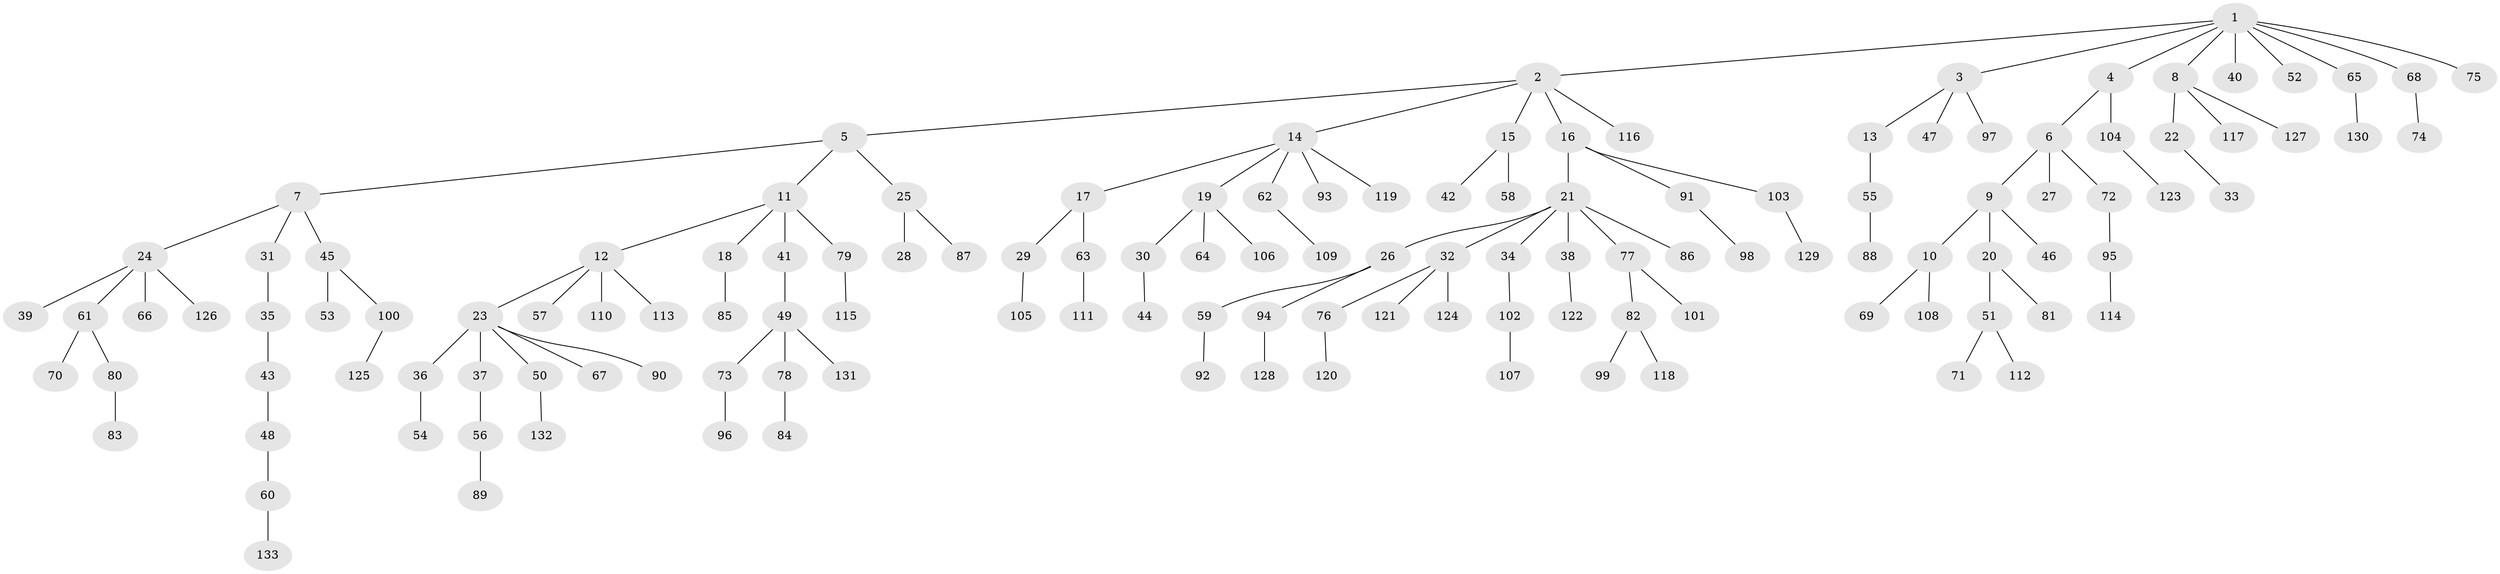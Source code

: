 // coarse degree distribution, {6: 0.018518518518518517, 2: 0.18518518518518517, 3: 0.12962962962962962, 1: 0.5555555555555556, 4: 0.05555555555555555, 5: 0.037037037037037035, 7: 0.018518518518518517}
// Generated by graph-tools (version 1.1) at 2025/37/03/04/25 23:37:23]
// undirected, 133 vertices, 132 edges
graph export_dot {
  node [color=gray90,style=filled];
  1;
  2;
  3;
  4;
  5;
  6;
  7;
  8;
  9;
  10;
  11;
  12;
  13;
  14;
  15;
  16;
  17;
  18;
  19;
  20;
  21;
  22;
  23;
  24;
  25;
  26;
  27;
  28;
  29;
  30;
  31;
  32;
  33;
  34;
  35;
  36;
  37;
  38;
  39;
  40;
  41;
  42;
  43;
  44;
  45;
  46;
  47;
  48;
  49;
  50;
  51;
  52;
  53;
  54;
  55;
  56;
  57;
  58;
  59;
  60;
  61;
  62;
  63;
  64;
  65;
  66;
  67;
  68;
  69;
  70;
  71;
  72;
  73;
  74;
  75;
  76;
  77;
  78;
  79;
  80;
  81;
  82;
  83;
  84;
  85;
  86;
  87;
  88;
  89;
  90;
  91;
  92;
  93;
  94;
  95;
  96;
  97;
  98;
  99;
  100;
  101;
  102;
  103;
  104;
  105;
  106;
  107;
  108;
  109;
  110;
  111;
  112;
  113;
  114;
  115;
  116;
  117;
  118;
  119;
  120;
  121;
  122;
  123;
  124;
  125;
  126;
  127;
  128;
  129;
  130;
  131;
  132;
  133;
  1 -- 2;
  1 -- 3;
  1 -- 4;
  1 -- 8;
  1 -- 40;
  1 -- 52;
  1 -- 65;
  1 -- 68;
  1 -- 75;
  2 -- 5;
  2 -- 14;
  2 -- 15;
  2 -- 16;
  2 -- 116;
  3 -- 13;
  3 -- 47;
  3 -- 97;
  4 -- 6;
  4 -- 104;
  5 -- 7;
  5 -- 11;
  5 -- 25;
  6 -- 9;
  6 -- 27;
  6 -- 72;
  7 -- 24;
  7 -- 31;
  7 -- 45;
  8 -- 22;
  8 -- 117;
  8 -- 127;
  9 -- 10;
  9 -- 20;
  9 -- 46;
  10 -- 69;
  10 -- 108;
  11 -- 12;
  11 -- 18;
  11 -- 41;
  11 -- 79;
  12 -- 23;
  12 -- 57;
  12 -- 110;
  12 -- 113;
  13 -- 55;
  14 -- 17;
  14 -- 19;
  14 -- 62;
  14 -- 93;
  14 -- 119;
  15 -- 42;
  15 -- 58;
  16 -- 21;
  16 -- 91;
  16 -- 103;
  17 -- 29;
  17 -- 63;
  18 -- 85;
  19 -- 30;
  19 -- 64;
  19 -- 106;
  20 -- 51;
  20 -- 81;
  21 -- 26;
  21 -- 32;
  21 -- 34;
  21 -- 38;
  21 -- 77;
  21 -- 86;
  22 -- 33;
  23 -- 36;
  23 -- 37;
  23 -- 50;
  23 -- 67;
  23 -- 90;
  24 -- 39;
  24 -- 61;
  24 -- 66;
  24 -- 126;
  25 -- 28;
  25 -- 87;
  26 -- 59;
  26 -- 94;
  29 -- 105;
  30 -- 44;
  31 -- 35;
  32 -- 76;
  32 -- 121;
  32 -- 124;
  34 -- 102;
  35 -- 43;
  36 -- 54;
  37 -- 56;
  38 -- 122;
  41 -- 49;
  43 -- 48;
  45 -- 53;
  45 -- 100;
  48 -- 60;
  49 -- 73;
  49 -- 78;
  49 -- 131;
  50 -- 132;
  51 -- 71;
  51 -- 112;
  55 -- 88;
  56 -- 89;
  59 -- 92;
  60 -- 133;
  61 -- 70;
  61 -- 80;
  62 -- 109;
  63 -- 111;
  65 -- 130;
  68 -- 74;
  72 -- 95;
  73 -- 96;
  76 -- 120;
  77 -- 82;
  77 -- 101;
  78 -- 84;
  79 -- 115;
  80 -- 83;
  82 -- 99;
  82 -- 118;
  91 -- 98;
  94 -- 128;
  95 -- 114;
  100 -- 125;
  102 -- 107;
  103 -- 129;
  104 -- 123;
}
